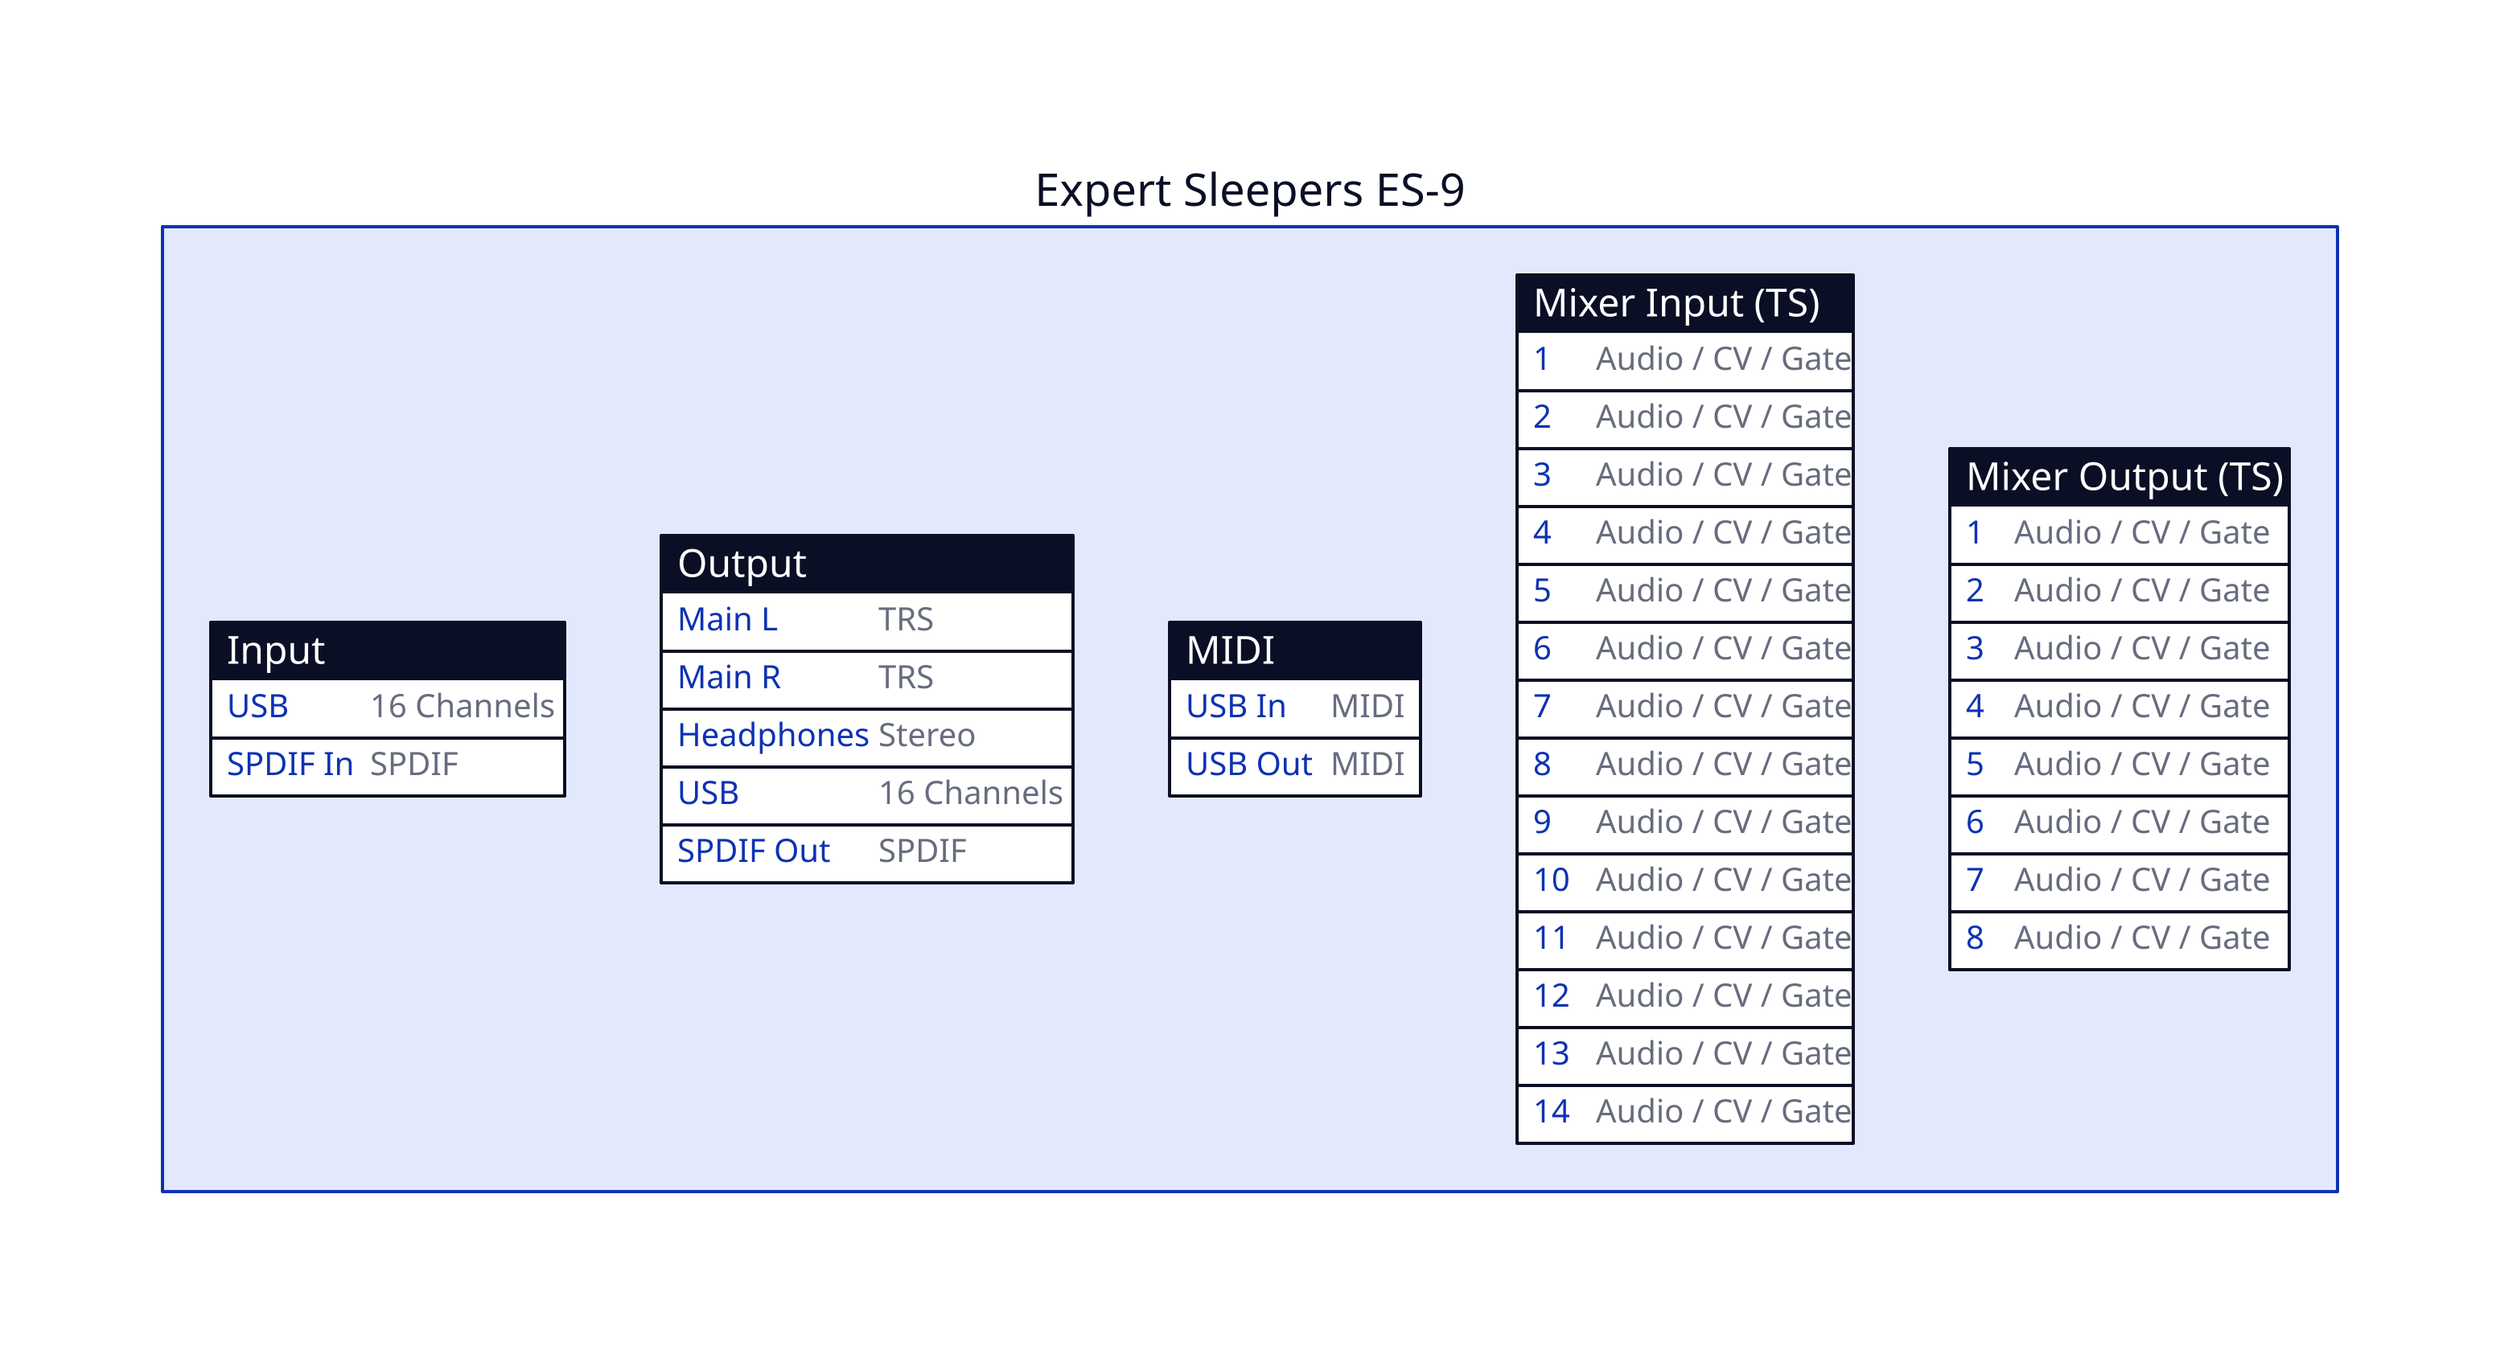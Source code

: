 ES-9: {
    label: "Expert Sleepers ES-9"
    Input: {
      shape: "sql_table"
      USB: 16 Channels
      SPDIF In: SPDIF
    }
    Output: {
        shape: "sql_table"
        Main L: TRS
        Main R: TRS
        Headphones: Stereo
        USB: 16 Channels
        SPDIF Out: SPDIF
      }
      MIDI: {
      shape: "sql_table"
      USB In: MIDI
      USB Out: MIDI
    }
    Mixer Input: {
      label: Mixer Input (TS)
      shape: "sql_table"
      1: Audio / CV / Gate
      2: Audio / CV / Gate
      3: Audio / CV / Gate
      4: Audio / CV / Gate
      5: Audio / CV / Gate
      6: Audio / CV / Gate
      7: Audio / CV / Gate
      8: Audio / CV / Gate
      9: Audio / CV / Gate
      10: Audio / CV / Gate
      11: Audio / CV / Gate
      12: Audio / CV / Gate
      13: Audio / CV / Gate
      14: Audio / CV / Gate
    }
    Mixer Output: {
      label: Mixer Output (TS)
      shape: "sql_table"
      1: Audio / CV / Gate
      2: Audio / CV / Gate
      3: Audio / CV / Gate
      4: Audio / CV / Gate
      5: Audio / CV / Gate
      6: Audio / CV / Gate
      7: Audio / CV / Gate
      8: Audio / CV / Gate
    }
  }
  